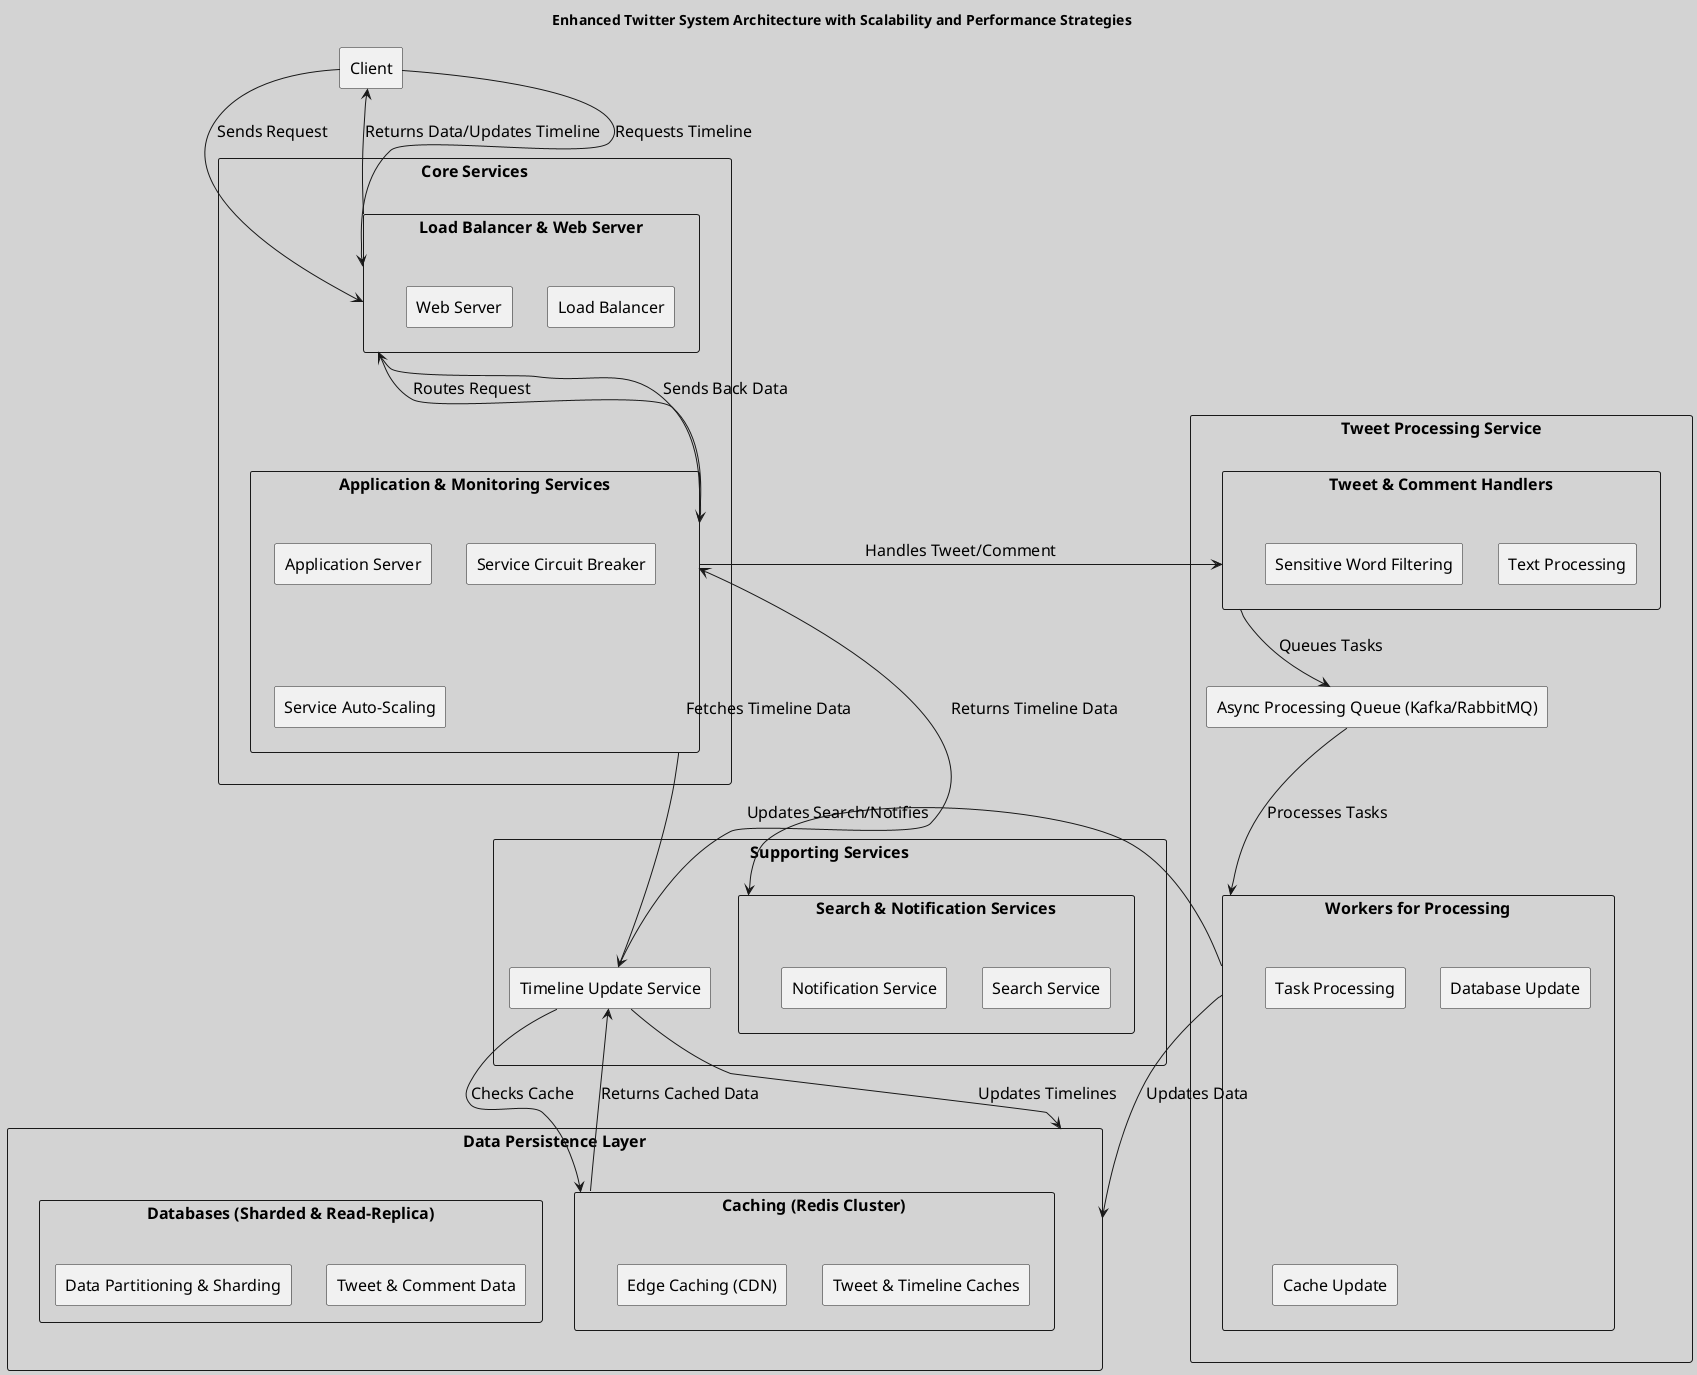 @startuml

skinparam backgroundColor #D3D3D3
skinparam defaultFontName "Arial"
skinparam defaultFontSize 16
skinparam note {
  BackgroundColor #FFFFFF
  BorderColor #000000
  FontSize 16
  FontName "Arial"
}

title Enhanced Twitter System Architecture with Scalability and Performance Strategies

' Define components
rectangle "Client" as Client

rectangle "Core Services" as Core {
    rectangle "Load Balancer & Web Server" as LBWS {
        rectangle "Load Balancer" as LB
        rectangle "Web Server" as WS
    }
    rectangle "Application & Monitoring Services" as AMS {
        rectangle "Application Server" as AS
        rectangle "Service Circuit Breaker" as SCB
        rectangle "Service Auto-Scaling" as SAS
    }
}

rectangle "Tweet Processing Service" as TPS {
    rectangle "Tweet & Comment Handlers" as TCH {
        rectangle "Text Processing" as TP
        rectangle "Sensitive Word Filtering" as SWF
    }
    rectangle "Async Processing Queue (Kafka/RabbitMQ)" as APQ
    rectangle "Workers for Processing" as Workers {
        rectangle "Task Processing" as TProc
        rectangle "Database Update" as DBU
        rectangle "Cache Update" as CU
    }
}

rectangle "Supporting Services" as SS {
    rectangle "Search & Notification Services" as SNS {
        rectangle "Search Service" as SSrv
        rectangle "Notification Service" as NSrv
    }
    rectangle "Timeline Update Service" as TUS
}

rectangle "Data Persistence Layer" as DPS {
    rectangle "Caching (Redis Cluster)" as Cache {
        rectangle "Tweet & Timeline Caches" as TTC
        rectangle "Edge Caching (CDN)" as EC
    }
    rectangle "Databases (Sharded & Read-Replica)" as DB {
        rectangle "Tweet & Comment Data" as TCD
        rectangle "Data Partitioning & Sharding" as DPSH
    }
}

' Define data flows
Client -down-> LBWS : Sends Request
LBWS -down-> AMS : Routes Request
AMS -right-> TCH : Handles Tweet/Comment
TCH -down-> APQ : Queues Tasks
APQ -down-> Workers : Processes Tasks
Workers -down-> DPS : Updates Data
Workers -left-> SNS : Updates Search/Notifies
TUS -down-> DPS : Updates Timelines
Client -left-> LBWS : Requests Timeline
AMS -down-> TUS : Fetches Timeline Data
TUS -left-> Cache : Checks Cache
Cache -down-> TUS : Returns Cached Data
TUS -up-> AMS : Returns Timeline Data
AMS -up-> LBWS : Sends Back Data
LBWS -up-> Client : Returns Data/Updates Timeline

@enduml
